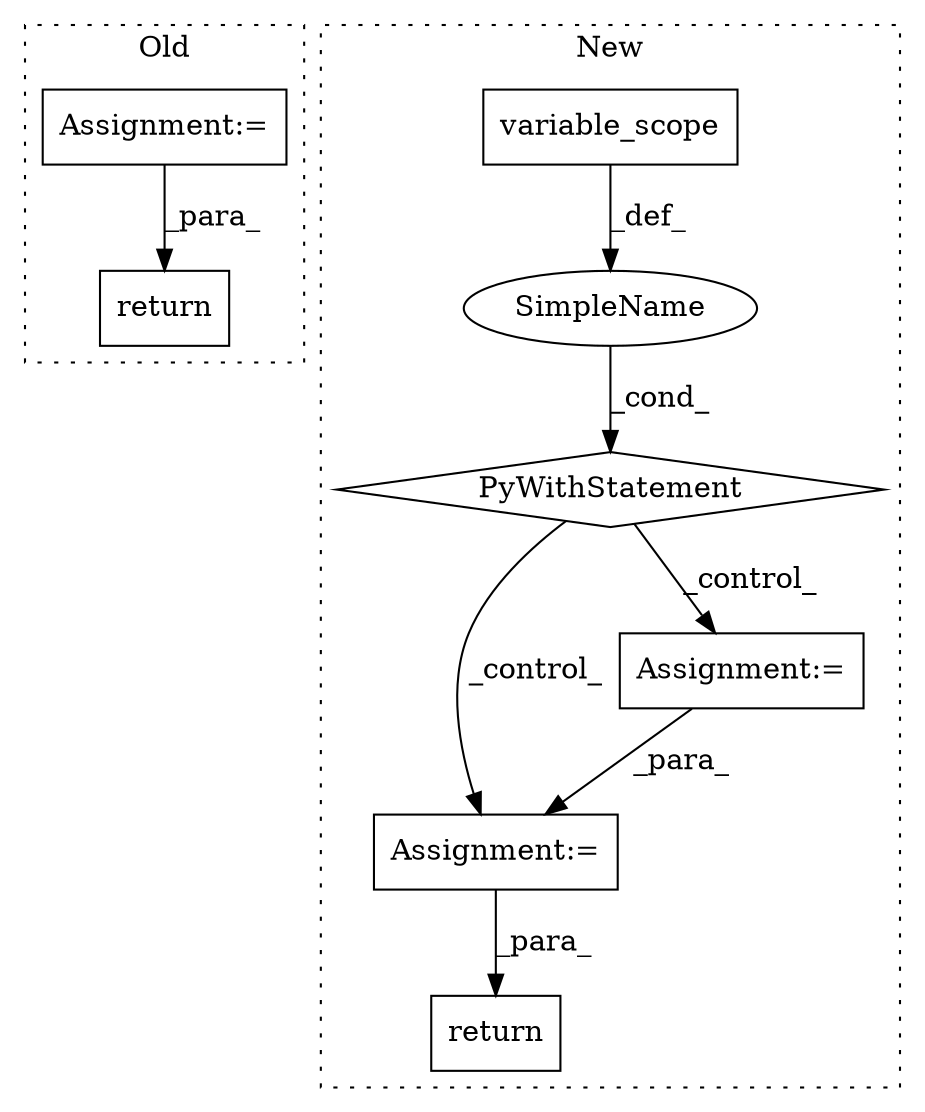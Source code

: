 digraph G {
subgraph cluster0 {
1 [label="return" a="41" s="6751" l="7" shape="box"];
8 [label="Assignment:=" a="7" s="6655" l="1" shape="box"];
label = "Old";
style="dotted";
}
subgraph cluster1 {
2 [label="variable_scope" a="32" s="6173,6192" l="15,1" shape="box"];
3 [label="PyWithStatement" a="104" s="6152,6193" l="10,2" shape="diamond"];
4 [label="Assignment:=" a="7" s="6319" l="1" shape="box"];
5 [label="SimpleName" a="42" s="" l="" shape="ellipse"];
6 [label="Assignment:=" a="7" s="6296" l="1" shape="box"];
7 [label="return" a="41" s="6544" l="7" shape="box"];
label = "New";
style="dotted";
}
2 -> 5 [label="_def_"];
3 -> 4 [label="_control_"];
3 -> 6 [label="_control_"];
4 -> 7 [label="_para_"];
5 -> 3 [label="_cond_"];
6 -> 4 [label="_para_"];
8 -> 1 [label="_para_"];
}